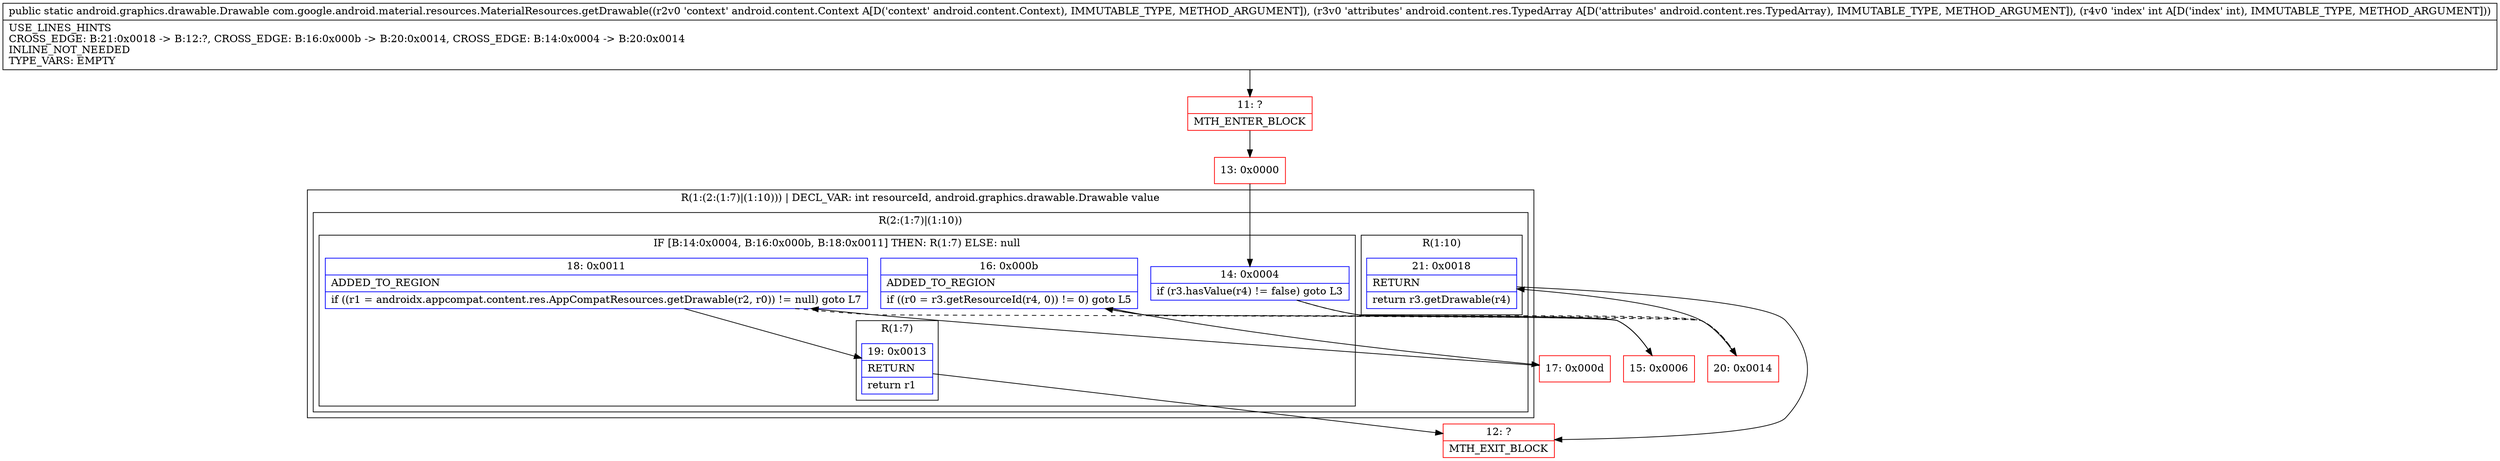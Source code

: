 digraph "CFG forcom.google.android.material.resources.MaterialResources.getDrawable(Landroid\/content\/Context;Landroid\/content\/res\/TypedArray;I)Landroid\/graphics\/drawable\/Drawable;" {
subgraph cluster_Region_1654535347 {
label = "R(1:(2:(1:7)|(1:10))) | DECL_VAR: int resourceId, android.graphics.drawable.Drawable value\l";
node [shape=record,color=blue];
subgraph cluster_Region_1853214605 {
label = "R(2:(1:7)|(1:10))";
node [shape=record,color=blue];
subgraph cluster_IfRegion_722369551 {
label = "IF [B:14:0x0004, B:16:0x000b, B:18:0x0011] THEN: R(1:7) ELSE: null";
node [shape=record,color=blue];
Node_14 [shape=record,label="{14\:\ 0x0004|if (r3.hasValue(r4) != false) goto L3\l}"];
Node_16 [shape=record,label="{16\:\ 0x000b|ADDED_TO_REGION\l|if ((r0 = r3.getResourceId(r4, 0)) != 0) goto L5\l}"];
Node_18 [shape=record,label="{18\:\ 0x0011|ADDED_TO_REGION\l|if ((r1 = androidx.appcompat.content.res.AppCompatResources.getDrawable(r2, r0)) != null) goto L7\l}"];
subgraph cluster_Region_22309762 {
label = "R(1:7)";
node [shape=record,color=blue];
Node_19 [shape=record,label="{19\:\ 0x0013|RETURN\l|return r1\l}"];
}
}
subgraph cluster_Region_318565559 {
label = "R(1:10)";
node [shape=record,color=blue];
Node_21 [shape=record,label="{21\:\ 0x0018|RETURN\l|return r3.getDrawable(r4)\l}"];
}
}
}
Node_11 [shape=record,color=red,label="{11\:\ ?|MTH_ENTER_BLOCK\l}"];
Node_13 [shape=record,color=red,label="{13\:\ 0x0000}"];
Node_15 [shape=record,color=red,label="{15\:\ 0x0006}"];
Node_17 [shape=record,color=red,label="{17\:\ 0x000d}"];
Node_12 [shape=record,color=red,label="{12\:\ ?|MTH_EXIT_BLOCK\l}"];
Node_20 [shape=record,color=red,label="{20\:\ 0x0014}"];
MethodNode[shape=record,label="{public static android.graphics.drawable.Drawable com.google.android.material.resources.MaterialResources.getDrawable((r2v0 'context' android.content.Context A[D('context' android.content.Context), IMMUTABLE_TYPE, METHOD_ARGUMENT]), (r3v0 'attributes' android.content.res.TypedArray A[D('attributes' android.content.res.TypedArray), IMMUTABLE_TYPE, METHOD_ARGUMENT]), (r4v0 'index' int A[D('index' int), IMMUTABLE_TYPE, METHOD_ARGUMENT]))  | USE_LINES_HINTS\lCROSS_EDGE: B:21:0x0018 \-\> B:12:?, CROSS_EDGE: B:16:0x000b \-\> B:20:0x0014, CROSS_EDGE: B:14:0x0004 \-\> B:20:0x0014\lINLINE_NOT_NEEDED\lTYPE_VARS: EMPTY\l}"];
MethodNode -> Node_11;Node_14 -> Node_15;
Node_14 -> Node_20[style=dashed];
Node_16 -> Node_17;
Node_16 -> Node_20[style=dashed];
Node_18 -> Node_19;
Node_18 -> Node_20[style=dashed];
Node_19 -> Node_12;
Node_21 -> Node_12;
Node_11 -> Node_13;
Node_13 -> Node_14;
Node_15 -> Node_16;
Node_17 -> Node_18;
Node_20 -> Node_21;
}

